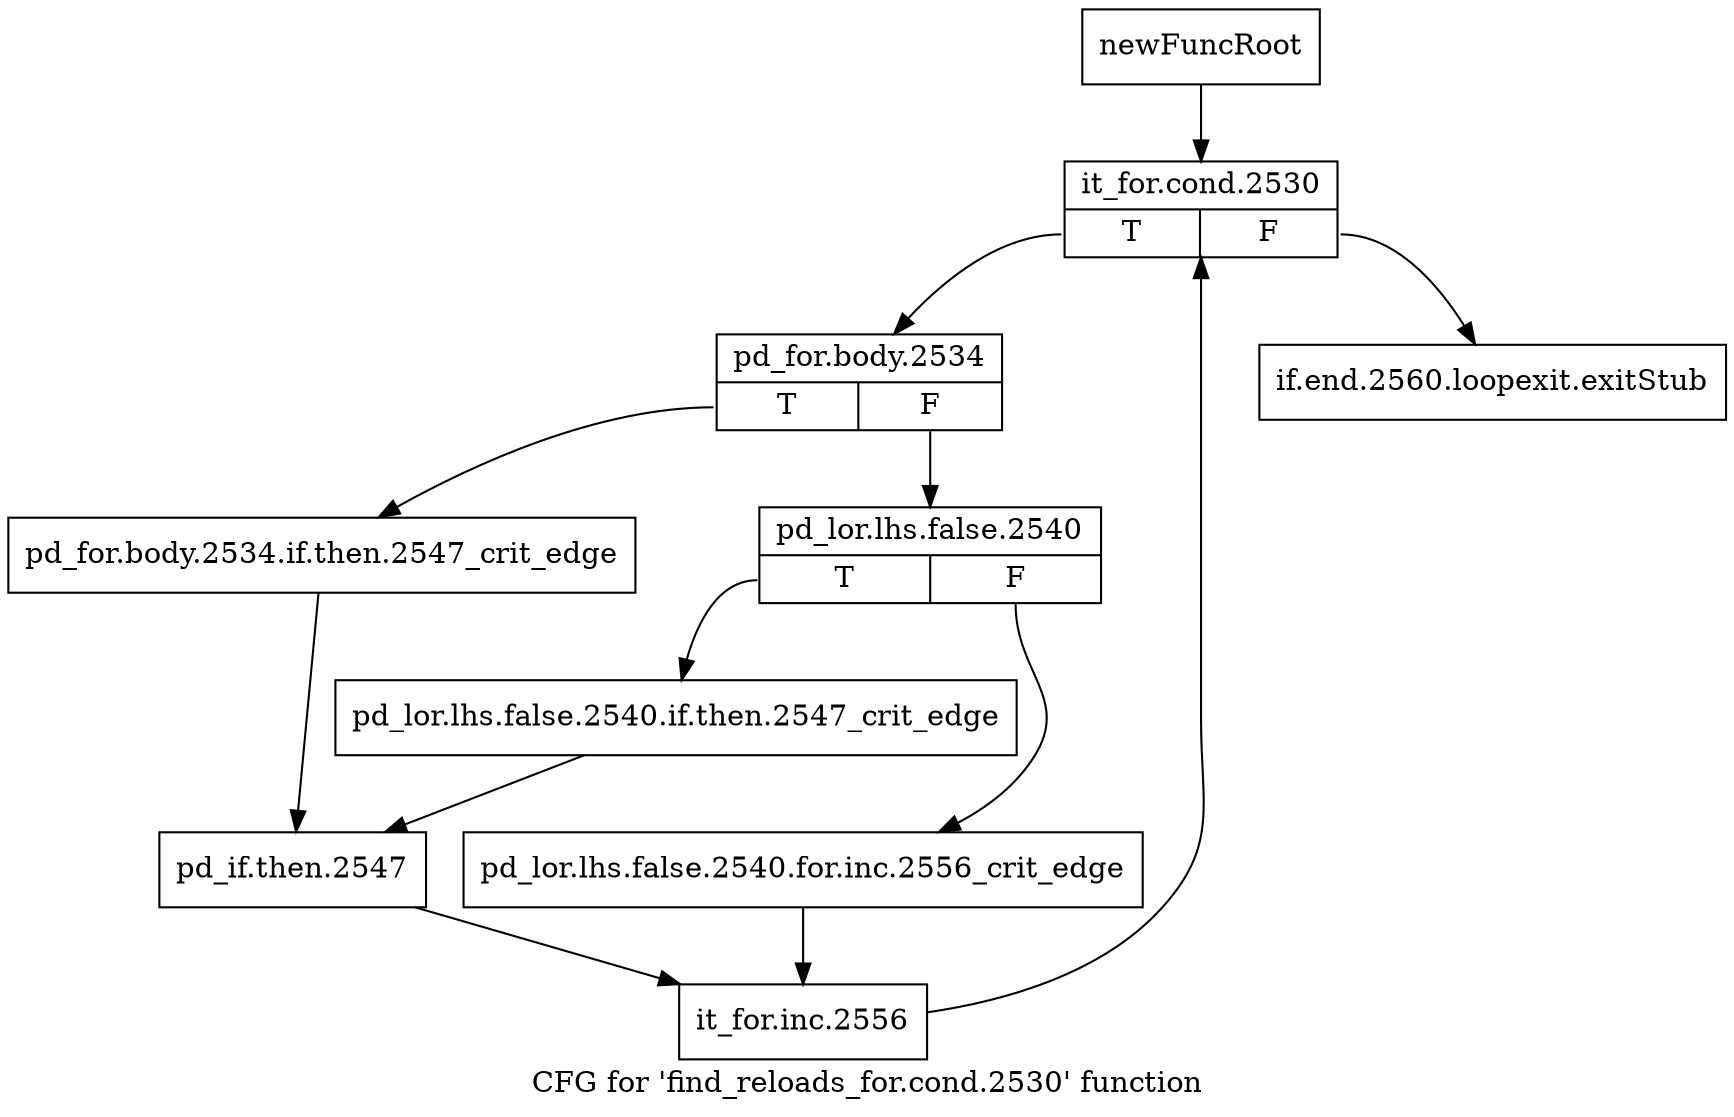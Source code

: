 digraph "CFG for 'find_reloads_for.cond.2530' function" {
	label="CFG for 'find_reloads_for.cond.2530' function";

	Node0xbc3f9e0 [shape=record,label="{newFuncRoot}"];
	Node0xbc3f9e0 -> Node0xbc3fa80;
	Node0xbc3fa30 [shape=record,label="{if.end.2560.loopexit.exitStub}"];
	Node0xbc3fa80 [shape=record,label="{it_for.cond.2530|{<s0>T|<s1>F}}"];
	Node0xbc3fa80:s0 -> Node0xbc3fad0;
	Node0xbc3fa80:s1 -> Node0xbc3fa30;
	Node0xbc3fad0 [shape=record,label="{pd_for.body.2534|{<s0>T|<s1>F}}"];
	Node0xbc3fad0:s0 -> Node0xbc3fc10;
	Node0xbc3fad0:s1 -> Node0xbc3fb20;
	Node0xbc3fb20 [shape=record,label="{pd_lor.lhs.false.2540|{<s0>T|<s1>F}}"];
	Node0xbc3fb20:s0 -> Node0xbc3fbc0;
	Node0xbc3fb20:s1 -> Node0xbc3fb70;
	Node0xbc3fb70 [shape=record,label="{pd_lor.lhs.false.2540.for.inc.2556_crit_edge}"];
	Node0xbc3fb70 -> Node0xbc3fcb0;
	Node0xbc3fbc0 [shape=record,label="{pd_lor.lhs.false.2540.if.then.2547_crit_edge}"];
	Node0xbc3fbc0 -> Node0xbc3fc60;
	Node0xbc3fc10 [shape=record,label="{pd_for.body.2534.if.then.2547_crit_edge}"];
	Node0xbc3fc10 -> Node0xbc3fc60;
	Node0xbc3fc60 [shape=record,label="{pd_if.then.2547}"];
	Node0xbc3fc60 -> Node0xbc3fcb0;
	Node0xbc3fcb0 [shape=record,label="{it_for.inc.2556}"];
	Node0xbc3fcb0 -> Node0xbc3fa80;
}
